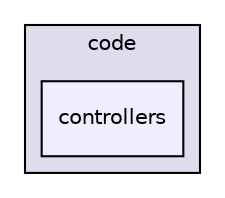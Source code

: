digraph "/Library/WebServer/sites/crackerjack/soc/htdocs/checkfront/code/controllers" {
  compound=true
  node [ fontsize="10", fontname="Helvetica"];
  edge [ labelfontsize="10", labelfontname="Helvetica"];
  subgraph clusterdir_050edd66366d13764f98250ef6db77f6 {
    graph [ bgcolor="#ddddee", pencolor="black", label="code" fontname="Helvetica", fontsize="10", URL="dir_050edd66366d13764f98250ef6db77f6.html"]
  dir_b3ce625166778922d9578dc2c63562b9 [shape=box, label="controllers", style="filled", fillcolor="#eeeeff", pencolor="black", URL="dir_b3ce625166778922d9578dc2c63562b9.html"];
  }
}
